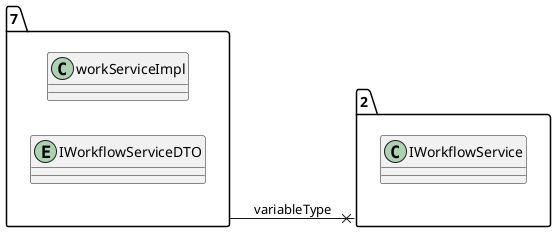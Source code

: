 @startuml 
allow_mixing
left to right direction
package "7"{
class workServiceImpl
entity IWorkflowServiceDTO

}
package "2"{
class IWorkflowService

}
"7" --x "2":variableType
@enduml